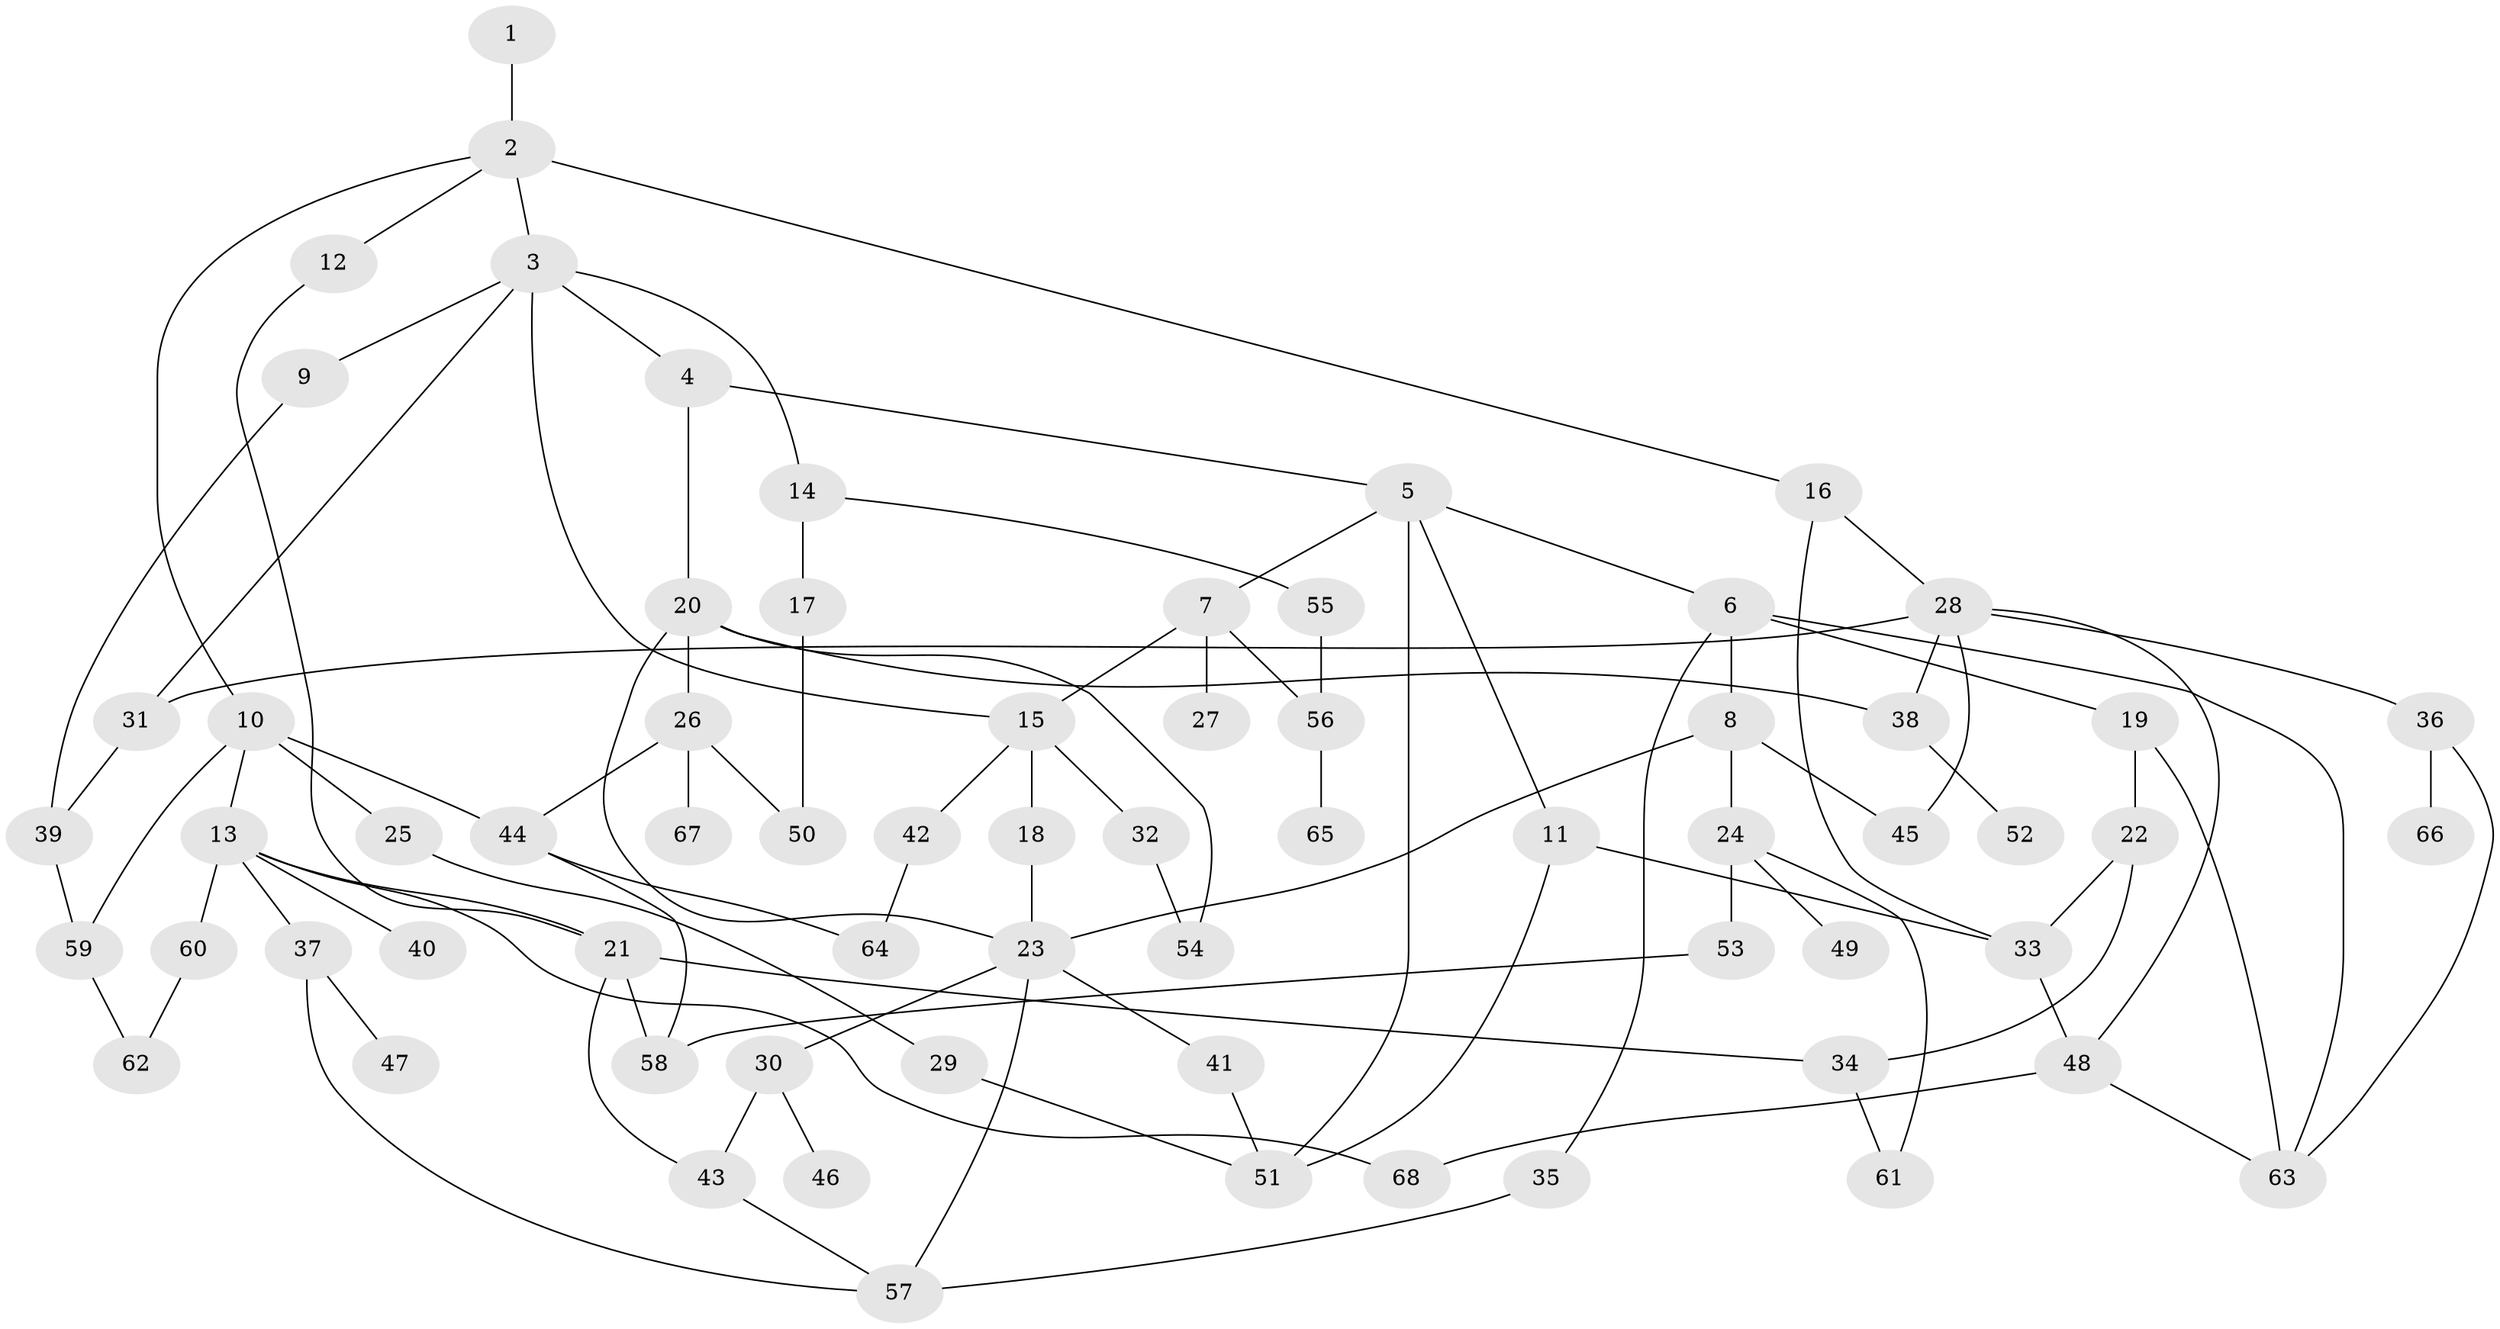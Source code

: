 // Generated by graph-tools (version 1.1) at 2025/34/03/09/25 02:34:18]
// undirected, 68 vertices, 100 edges
graph export_dot {
graph [start="1"]
  node [color=gray90,style=filled];
  1;
  2;
  3;
  4;
  5;
  6;
  7;
  8;
  9;
  10;
  11;
  12;
  13;
  14;
  15;
  16;
  17;
  18;
  19;
  20;
  21;
  22;
  23;
  24;
  25;
  26;
  27;
  28;
  29;
  30;
  31;
  32;
  33;
  34;
  35;
  36;
  37;
  38;
  39;
  40;
  41;
  42;
  43;
  44;
  45;
  46;
  47;
  48;
  49;
  50;
  51;
  52;
  53;
  54;
  55;
  56;
  57;
  58;
  59;
  60;
  61;
  62;
  63;
  64;
  65;
  66;
  67;
  68;
  1 -- 2;
  2 -- 3;
  2 -- 10;
  2 -- 12;
  2 -- 16;
  3 -- 4;
  3 -- 9;
  3 -- 14;
  3 -- 15;
  3 -- 31;
  4 -- 5;
  4 -- 20;
  5 -- 6;
  5 -- 7;
  5 -- 11;
  5 -- 51;
  6 -- 8;
  6 -- 19;
  6 -- 35;
  6 -- 63;
  7 -- 27;
  7 -- 56;
  7 -- 15;
  8 -- 23;
  8 -- 24;
  8 -- 45;
  9 -- 39;
  10 -- 13;
  10 -- 25;
  10 -- 59;
  10 -- 44;
  11 -- 51;
  11 -- 33;
  12 -- 21;
  13 -- 37;
  13 -- 40;
  13 -- 60;
  13 -- 21;
  13 -- 68;
  14 -- 17;
  14 -- 55;
  15 -- 18;
  15 -- 32;
  15 -- 42;
  16 -- 28;
  16 -- 33;
  17 -- 50;
  18 -- 23;
  19 -- 22;
  19 -- 63;
  20 -- 26;
  20 -- 38;
  20 -- 54;
  20 -- 23;
  21 -- 34;
  21 -- 58;
  21 -- 43;
  22 -- 33;
  22 -- 34;
  23 -- 30;
  23 -- 41;
  23 -- 57;
  24 -- 49;
  24 -- 53;
  24 -- 61;
  25 -- 29;
  26 -- 44;
  26 -- 67;
  26 -- 50;
  28 -- 31;
  28 -- 36;
  28 -- 45;
  28 -- 38;
  28 -- 48;
  29 -- 51;
  30 -- 43;
  30 -- 46;
  31 -- 39;
  32 -- 54;
  33 -- 48;
  34 -- 61;
  35 -- 57;
  36 -- 66;
  36 -- 63;
  37 -- 47;
  37 -- 57;
  38 -- 52;
  39 -- 59;
  41 -- 51;
  42 -- 64;
  43 -- 57;
  44 -- 58;
  44 -- 64;
  48 -- 68;
  48 -- 63;
  53 -- 58;
  55 -- 56;
  56 -- 65;
  59 -- 62;
  60 -- 62;
}
